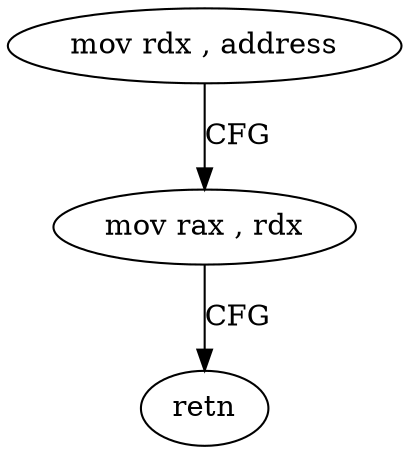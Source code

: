 digraph "func" {
"275323" [label = "mov rdx , address" ]
"275330" [label = "mov rax , rdx" ]
"275333" [label = "retn" ]
"275323" -> "275330" [ label = "CFG" ]
"275330" -> "275333" [ label = "CFG" ]
}
